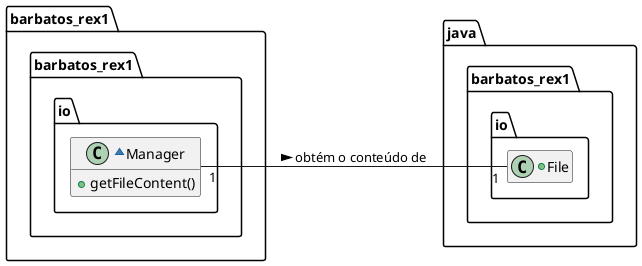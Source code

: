 @startuml

hide fields
left to right direction
package barbatos_rex1.barbatos_rex1.io{
    ~class Manager{
        +getFileContent()
    }
}
package java.barbatos_rex1.io{
    hide methods
    +class File{
    }
}

Manager"1"--"1"File: obtém o conteúdo de >

@enduml